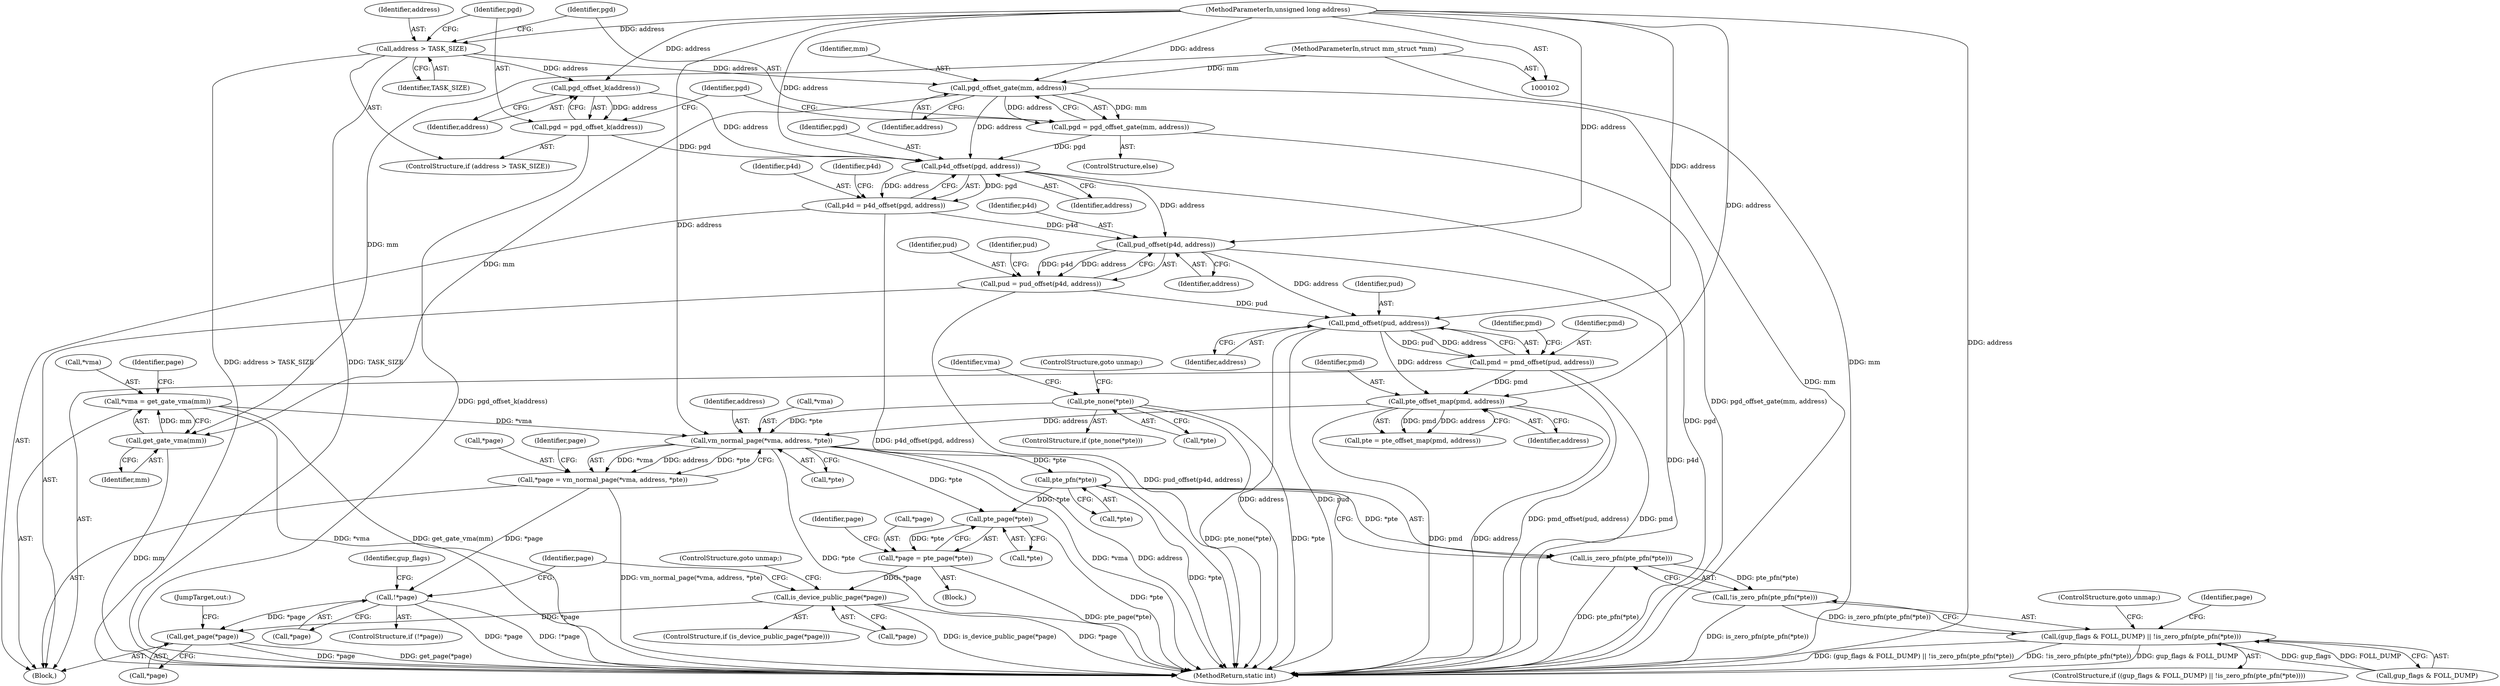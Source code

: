 digraph "1_linux_6b3a707736301c2128ca85ce85fb13f60b5e350a_6@pointer" {
"1000201" [label="(Call,vm_normal_page(*vma, address, *pte))"];
"1000189" [label="(Call,*vma = get_gate_vma(mm))"];
"1000192" [label="(Call,get_gate_vma(mm))"];
"1000137" [label="(Call,pgd_offset_gate(mm, address))"];
"1000103" [label="(MethodParameterIn,struct mm_struct *mm)"];
"1000127" [label="(Call,address > TASK_SIZE)"];
"1000104" [label="(MethodParameterIn,unsigned long address)"];
"1000181" [label="(Call,pte_offset_map(pmd, address))"];
"1000162" [label="(Call,pmd = pmd_offset(pud, address))"];
"1000164" [label="(Call,pmd_offset(pud, address))"];
"1000153" [label="(Call,pud = pud_offset(p4d, address))"];
"1000155" [label="(Call,pud_offset(p4d, address))"];
"1000144" [label="(Call,p4d = p4d_offset(pgd, address))"];
"1000146" [label="(Call,p4d_offset(pgd, address))"];
"1000135" [label="(Call,pgd = pgd_offset_gate(mm, address))"];
"1000130" [label="(Call,pgd = pgd_offset_k(address))"];
"1000132" [label="(Call,pgd_offset_k(address))"];
"1000185" [label="(Call,pte_none(*pte))"];
"1000198" [label="(Call,*page = vm_normal_page(*vma, address, *pte))"];
"1000208" [label="(Call,!*page)"];
"1000234" [label="(Call,get_page(*page))"];
"1000219" [label="(Call,pte_pfn(*pte))"];
"1000218" [label="(Call,is_zero_pfn(pte_pfn(*pte)))"];
"1000217" [label="(Call,!is_zero_pfn(pte_pfn(*pte)))"];
"1000213" [label="(Call,(gup_flags & FOLL_DUMP) || !is_zero_pfn(pte_pfn(*pte)))"];
"1000226" [label="(Call,pte_page(*pte))"];
"1000223" [label="(Call,*page = pte_page(*pte))"];
"1000230" [label="(Call,is_device_public_page(*page))"];
"1000182" [label="(Identifier,pmd)"];
"1000128" [label="(Identifier,address)"];
"1000220" [label="(Call,*pte)"];
"1000186" [label="(Call,*pte)"];
"1000232" [label="(Identifier,page)"];
"1000137" [label="(Call,pgd_offset_gate(mm, address))"];
"1000212" [label="(ControlStructure,if ((gup_flags & FOLL_DUMP) || !is_zero_pfn(pte_pfn(*pte))))"];
"1000213" [label="(Call,(gup_flags & FOLL_DUMP) || !is_zero_pfn(pte_pfn(*pte)))"];
"1000210" [label="(Identifier,page)"];
"1000219" [label="(Call,pte_pfn(*pte))"];
"1000156" [label="(Identifier,p4d)"];
"1000146" [label="(Call,p4d_offset(pgd, address))"];
"1000211" [label="(Block,)"];
"1000217" [label="(Call,!is_zero_pfn(pte_pfn(*pte)))"];
"1000162" [label="(Call,pmd = pmd_offset(pud, address))"];
"1000233" [label="(ControlStructure,goto unmap;)"];
"1000154" [label="(Identifier,pud)"];
"1000179" [label="(Call,pte = pte_offset_map(pmd, address))"];
"1000132" [label="(Call,pgd_offset_k(address))"];
"1000145" [label="(Identifier,p4d)"];
"1000209" [label="(Call,*page)"];
"1000234" [label="(Call,get_page(*page))"];
"1000236" [label="(Identifier,page)"];
"1000227" [label="(Call,*pte)"];
"1000144" [label="(Call,p4d = p4d_offset(pgd, address))"];
"1000126" [label="(ControlStructure,if (address > TASK_SIZE))"];
"1000143" [label="(Identifier,pgd)"];
"1000215" [label="(Identifier,gup_flags)"];
"1000205" [label="(Call,*pte)"];
"1000171" [label="(Identifier,pmd)"];
"1000189" [label="(Call,*vma = get_gate_vma(mm))"];
"1000161" [label="(Identifier,pud)"];
"1000164" [label="(Call,pmd_offset(pud, address))"];
"1000136" [label="(Identifier,pgd)"];
"1000226" [label="(Call,pte_page(*pte))"];
"1000192" [label="(Call,get_gate_vma(mm))"];
"1000231" [label="(Call,*page)"];
"1000224" [label="(Call,*page)"];
"1000130" [label="(Call,pgd = pgd_offset_k(address))"];
"1000222" [label="(ControlStructure,goto unmap;)"];
"1000155" [label="(Call,pud_offset(p4d, address))"];
"1000157" [label="(Identifier,address)"];
"1000104" [label="(MethodParameterIn,unsigned long address)"];
"1000204" [label="(Identifier,address)"];
"1000190" [label="(Call,*vma)"];
"1000148" [label="(Identifier,address)"];
"1000108" [label="(Block,)"];
"1000147" [label="(Identifier,pgd)"];
"1000230" [label="(Call,is_device_public_page(*page))"];
"1000183" [label="(Identifier,address)"];
"1000153" [label="(Call,pud = pud_offset(p4d, address))"];
"1000133" [label="(Identifier,address)"];
"1000131" [label="(Identifier,pgd)"];
"1000127" [label="(Call,address > TASK_SIZE)"];
"1000103" [label="(MethodParameterIn,struct mm_struct *mm)"];
"1000134" [label="(ControlStructure,else)"];
"1000152" [label="(Identifier,p4d)"];
"1000208" [label="(Call,!*page)"];
"1000139" [label="(Identifier,address)"];
"1000166" [label="(Identifier,address)"];
"1000188" [label="(ControlStructure,goto unmap;)"];
"1000198" [label="(Call,*page = vm_normal_page(*vma, address, *pte))"];
"1000196" [label="(Identifier,page)"];
"1000246" [label="(MethodReturn,static int)"];
"1000191" [label="(Identifier,vma)"];
"1000223" [label="(Call,*page = pte_page(*pte))"];
"1000225" [label="(Identifier,page)"];
"1000165" [label="(Identifier,pud)"];
"1000184" [label="(ControlStructure,if (pte_none(*pte)))"];
"1000138" [label="(Identifier,mm)"];
"1000135" [label="(Call,pgd = pgd_offset_gate(mm, address))"];
"1000214" [label="(Call,gup_flags & FOLL_DUMP)"];
"1000129" [label="(Identifier,TASK_SIZE)"];
"1000237" [label="(JumpTarget,out:)"];
"1000229" [label="(ControlStructure,if (is_device_public_page(*page)))"];
"1000207" [label="(ControlStructure,if (!*page))"];
"1000163" [label="(Identifier,pmd)"];
"1000235" [label="(Call,*page)"];
"1000202" [label="(Call,*vma)"];
"1000201" [label="(Call,vm_normal_page(*vma, address, *pte))"];
"1000218" [label="(Call,is_zero_pfn(pte_pfn(*pte)))"];
"1000185" [label="(Call,pte_none(*pte))"];
"1000199" [label="(Call,*page)"];
"1000193" [label="(Identifier,mm)"];
"1000181" [label="(Call,pte_offset_map(pmd, address))"];
"1000201" -> "1000198"  [label="AST: "];
"1000201" -> "1000205"  [label="CFG: "];
"1000202" -> "1000201"  [label="AST: "];
"1000204" -> "1000201"  [label="AST: "];
"1000205" -> "1000201"  [label="AST: "];
"1000198" -> "1000201"  [label="CFG: "];
"1000201" -> "1000246"  [label="DDG: *pte"];
"1000201" -> "1000246"  [label="DDG: *vma"];
"1000201" -> "1000246"  [label="DDG: address"];
"1000201" -> "1000198"  [label="DDG: *vma"];
"1000201" -> "1000198"  [label="DDG: address"];
"1000201" -> "1000198"  [label="DDG: *pte"];
"1000189" -> "1000201"  [label="DDG: *vma"];
"1000181" -> "1000201"  [label="DDG: address"];
"1000104" -> "1000201"  [label="DDG: address"];
"1000185" -> "1000201"  [label="DDG: *pte"];
"1000201" -> "1000219"  [label="DDG: *pte"];
"1000201" -> "1000226"  [label="DDG: *pte"];
"1000189" -> "1000108"  [label="AST: "];
"1000189" -> "1000192"  [label="CFG: "];
"1000190" -> "1000189"  [label="AST: "];
"1000192" -> "1000189"  [label="AST: "];
"1000196" -> "1000189"  [label="CFG: "];
"1000189" -> "1000246"  [label="DDG: *vma"];
"1000189" -> "1000246"  [label="DDG: get_gate_vma(mm)"];
"1000192" -> "1000189"  [label="DDG: mm"];
"1000192" -> "1000193"  [label="CFG: "];
"1000193" -> "1000192"  [label="AST: "];
"1000192" -> "1000246"  [label="DDG: mm"];
"1000137" -> "1000192"  [label="DDG: mm"];
"1000103" -> "1000192"  [label="DDG: mm"];
"1000137" -> "1000135"  [label="AST: "];
"1000137" -> "1000139"  [label="CFG: "];
"1000138" -> "1000137"  [label="AST: "];
"1000139" -> "1000137"  [label="AST: "];
"1000135" -> "1000137"  [label="CFG: "];
"1000137" -> "1000246"  [label="DDG: mm"];
"1000137" -> "1000135"  [label="DDG: mm"];
"1000137" -> "1000135"  [label="DDG: address"];
"1000103" -> "1000137"  [label="DDG: mm"];
"1000127" -> "1000137"  [label="DDG: address"];
"1000104" -> "1000137"  [label="DDG: address"];
"1000137" -> "1000146"  [label="DDG: address"];
"1000103" -> "1000102"  [label="AST: "];
"1000103" -> "1000246"  [label="DDG: mm"];
"1000127" -> "1000126"  [label="AST: "];
"1000127" -> "1000129"  [label="CFG: "];
"1000128" -> "1000127"  [label="AST: "];
"1000129" -> "1000127"  [label="AST: "];
"1000131" -> "1000127"  [label="CFG: "];
"1000136" -> "1000127"  [label="CFG: "];
"1000127" -> "1000246"  [label="DDG: TASK_SIZE"];
"1000127" -> "1000246"  [label="DDG: address > TASK_SIZE"];
"1000104" -> "1000127"  [label="DDG: address"];
"1000127" -> "1000132"  [label="DDG: address"];
"1000104" -> "1000102"  [label="AST: "];
"1000104" -> "1000246"  [label="DDG: address"];
"1000104" -> "1000132"  [label="DDG: address"];
"1000104" -> "1000146"  [label="DDG: address"];
"1000104" -> "1000155"  [label="DDG: address"];
"1000104" -> "1000164"  [label="DDG: address"];
"1000104" -> "1000181"  [label="DDG: address"];
"1000181" -> "1000179"  [label="AST: "];
"1000181" -> "1000183"  [label="CFG: "];
"1000182" -> "1000181"  [label="AST: "];
"1000183" -> "1000181"  [label="AST: "];
"1000179" -> "1000181"  [label="CFG: "];
"1000181" -> "1000246"  [label="DDG: pmd"];
"1000181" -> "1000246"  [label="DDG: address"];
"1000181" -> "1000179"  [label="DDG: pmd"];
"1000181" -> "1000179"  [label="DDG: address"];
"1000162" -> "1000181"  [label="DDG: pmd"];
"1000164" -> "1000181"  [label="DDG: address"];
"1000162" -> "1000108"  [label="AST: "];
"1000162" -> "1000164"  [label="CFG: "];
"1000163" -> "1000162"  [label="AST: "];
"1000164" -> "1000162"  [label="AST: "];
"1000171" -> "1000162"  [label="CFG: "];
"1000162" -> "1000246"  [label="DDG: pmd_offset(pud, address)"];
"1000162" -> "1000246"  [label="DDG: pmd"];
"1000164" -> "1000162"  [label="DDG: pud"];
"1000164" -> "1000162"  [label="DDG: address"];
"1000164" -> "1000166"  [label="CFG: "];
"1000165" -> "1000164"  [label="AST: "];
"1000166" -> "1000164"  [label="AST: "];
"1000164" -> "1000246"  [label="DDG: address"];
"1000164" -> "1000246"  [label="DDG: pud"];
"1000153" -> "1000164"  [label="DDG: pud"];
"1000155" -> "1000164"  [label="DDG: address"];
"1000153" -> "1000108"  [label="AST: "];
"1000153" -> "1000155"  [label="CFG: "];
"1000154" -> "1000153"  [label="AST: "];
"1000155" -> "1000153"  [label="AST: "];
"1000161" -> "1000153"  [label="CFG: "];
"1000153" -> "1000246"  [label="DDG: pud_offset(p4d, address)"];
"1000155" -> "1000153"  [label="DDG: p4d"];
"1000155" -> "1000153"  [label="DDG: address"];
"1000155" -> "1000157"  [label="CFG: "];
"1000156" -> "1000155"  [label="AST: "];
"1000157" -> "1000155"  [label="AST: "];
"1000155" -> "1000246"  [label="DDG: p4d"];
"1000144" -> "1000155"  [label="DDG: p4d"];
"1000146" -> "1000155"  [label="DDG: address"];
"1000144" -> "1000108"  [label="AST: "];
"1000144" -> "1000146"  [label="CFG: "];
"1000145" -> "1000144"  [label="AST: "];
"1000146" -> "1000144"  [label="AST: "];
"1000152" -> "1000144"  [label="CFG: "];
"1000144" -> "1000246"  [label="DDG: p4d_offset(pgd, address)"];
"1000146" -> "1000144"  [label="DDG: pgd"];
"1000146" -> "1000144"  [label="DDG: address"];
"1000146" -> "1000148"  [label="CFG: "];
"1000147" -> "1000146"  [label="AST: "];
"1000148" -> "1000146"  [label="AST: "];
"1000146" -> "1000246"  [label="DDG: pgd"];
"1000135" -> "1000146"  [label="DDG: pgd"];
"1000130" -> "1000146"  [label="DDG: pgd"];
"1000132" -> "1000146"  [label="DDG: address"];
"1000135" -> "1000134"  [label="AST: "];
"1000136" -> "1000135"  [label="AST: "];
"1000143" -> "1000135"  [label="CFG: "];
"1000135" -> "1000246"  [label="DDG: pgd_offset_gate(mm, address)"];
"1000130" -> "1000126"  [label="AST: "];
"1000130" -> "1000132"  [label="CFG: "];
"1000131" -> "1000130"  [label="AST: "];
"1000132" -> "1000130"  [label="AST: "];
"1000143" -> "1000130"  [label="CFG: "];
"1000130" -> "1000246"  [label="DDG: pgd_offset_k(address)"];
"1000132" -> "1000130"  [label="DDG: address"];
"1000132" -> "1000133"  [label="CFG: "];
"1000133" -> "1000132"  [label="AST: "];
"1000185" -> "1000184"  [label="AST: "];
"1000185" -> "1000186"  [label="CFG: "];
"1000186" -> "1000185"  [label="AST: "];
"1000188" -> "1000185"  [label="CFG: "];
"1000191" -> "1000185"  [label="CFG: "];
"1000185" -> "1000246"  [label="DDG: pte_none(*pte)"];
"1000185" -> "1000246"  [label="DDG: *pte"];
"1000198" -> "1000108"  [label="AST: "];
"1000199" -> "1000198"  [label="AST: "];
"1000210" -> "1000198"  [label="CFG: "];
"1000198" -> "1000246"  [label="DDG: vm_normal_page(*vma, address, *pte)"];
"1000198" -> "1000208"  [label="DDG: *page"];
"1000208" -> "1000207"  [label="AST: "];
"1000208" -> "1000209"  [label="CFG: "];
"1000209" -> "1000208"  [label="AST: "];
"1000215" -> "1000208"  [label="CFG: "];
"1000236" -> "1000208"  [label="CFG: "];
"1000208" -> "1000246"  [label="DDG: *page"];
"1000208" -> "1000246"  [label="DDG: !*page"];
"1000208" -> "1000234"  [label="DDG: *page"];
"1000234" -> "1000108"  [label="AST: "];
"1000234" -> "1000235"  [label="CFG: "];
"1000235" -> "1000234"  [label="AST: "];
"1000237" -> "1000234"  [label="CFG: "];
"1000234" -> "1000246"  [label="DDG: *page"];
"1000234" -> "1000246"  [label="DDG: get_page(*page)"];
"1000230" -> "1000234"  [label="DDG: *page"];
"1000219" -> "1000218"  [label="AST: "];
"1000219" -> "1000220"  [label="CFG: "];
"1000220" -> "1000219"  [label="AST: "];
"1000218" -> "1000219"  [label="CFG: "];
"1000219" -> "1000246"  [label="DDG: *pte"];
"1000219" -> "1000218"  [label="DDG: *pte"];
"1000219" -> "1000226"  [label="DDG: *pte"];
"1000218" -> "1000217"  [label="AST: "];
"1000217" -> "1000218"  [label="CFG: "];
"1000218" -> "1000246"  [label="DDG: pte_pfn(*pte)"];
"1000218" -> "1000217"  [label="DDG: pte_pfn(*pte)"];
"1000217" -> "1000213"  [label="AST: "];
"1000213" -> "1000217"  [label="CFG: "];
"1000217" -> "1000246"  [label="DDG: is_zero_pfn(pte_pfn(*pte))"];
"1000217" -> "1000213"  [label="DDG: is_zero_pfn(pte_pfn(*pte))"];
"1000213" -> "1000212"  [label="AST: "];
"1000213" -> "1000214"  [label="CFG: "];
"1000214" -> "1000213"  [label="AST: "];
"1000222" -> "1000213"  [label="CFG: "];
"1000225" -> "1000213"  [label="CFG: "];
"1000213" -> "1000246"  [label="DDG: !is_zero_pfn(pte_pfn(*pte))"];
"1000213" -> "1000246"  [label="DDG: gup_flags & FOLL_DUMP"];
"1000213" -> "1000246"  [label="DDG: (gup_flags & FOLL_DUMP) || !is_zero_pfn(pte_pfn(*pte))"];
"1000214" -> "1000213"  [label="DDG: gup_flags"];
"1000214" -> "1000213"  [label="DDG: FOLL_DUMP"];
"1000226" -> "1000223"  [label="AST: "];
"1000226" -> "1000227"  [label="CFG: "];
"1000227" -> "1000226"  [label="AST: "];
"1000223" -> "1000226"  [label="CFG: "];
"1000226" -> "1000246"  [label="DDG: *pte"];
"1000226" -> "1000223"  [label="DDG: *pte"];
"1000223" -> "1000211"  [label="AST: "];
"1000224" -> "1000223"  [label="AST: "];
"1000232" -> "1000223"  [label="CFG: "];
"1000223" -> "1000246"  [label="DDG: pte_page(*pte)"];
"1000223" -> "1000230"  [label="DDG: *page"];
"1000230" -> "1000229"  [label="AST: "];
"1000230" -> "1000231"  [label="CFG: "];
"1000231" -> "1000230"  [label="AST: "];
"1000233" -> "1000230"  [label="CFG: "];
"1000236" -> "1000230"  [label="CFG: "];
"1000230" -> "1000246"  [label="DDG: *page"];
"1000230" -> "1000246"  [label="DDG: is_device_public_page(*page)"];
}
